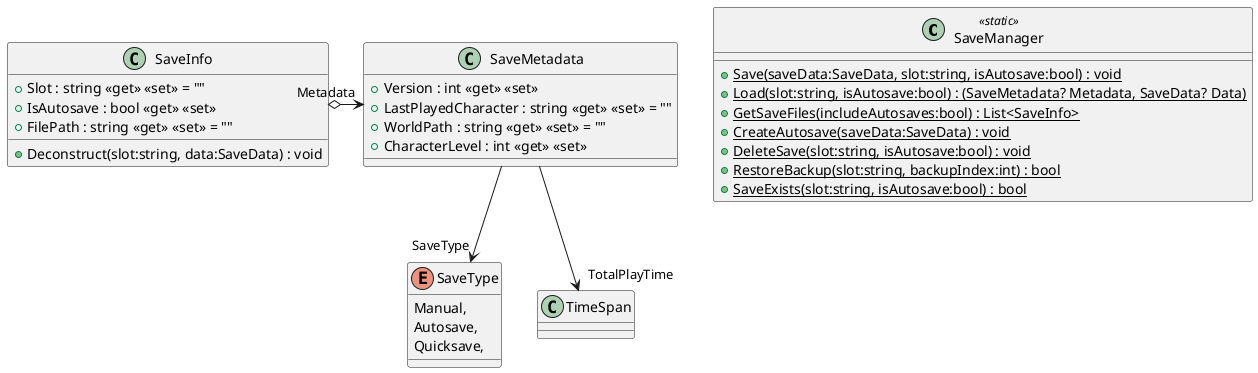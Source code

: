 @startuml
class SaveManager <<static>> {
    + {static} Save(saveData:SaveData, slot:string, isAutosave:bool) : void
    + {static} Load(slot:string, isAutosave:bool) : (SaveMetadata? Metadata, SaveData? Data)
    + {static} GetSaveFiles(includeAutosaves:bool) : List<SaveInfo>
    + {static} CreateAutosave(saveData:SaveData) : void
    + {static} DeleteSave(slot:string, isAutosave:bool) : void
    + {static} RestoreBackup(slot:string, backupIndex:int) : bool
    + {static} SaveExists(slot:string, isAutosave:bool) : bool
}
class SaveInfo {
    + Slot : string <<get>> <<set>> = ""
    + IsAutosave : bool <<get>> <<set>>
    + FilePath : string <<get>> <<set>> = ""
    + Deconstruct(slot:string, data:SaveData) : void
}
class SaveMetadata {
    + Version : int <<get>> <<set>>
    + LastPlayedCharacter : string <<get>> <<set>> = ""
    + WorldPath : string <<get>> <<set>> = ""
    + CharacterLevel : int <<get>> <<set>>
}
enum SaveType {
    Manual,
    Autosave,
    Quicksave,
}

SaveInfo o-> "Metadata" SaveMetadata

SaveMetadata --> "TotalPlayTime" TimeSpan
SaveMetadata --> "SaveType" SaveType

@enduml
